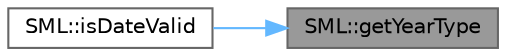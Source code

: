 digraph "SML::getYearType"
{
 // LATEX_PDF_SIZE
  bgcolor="transparent";
  edge [fontname=Helvetica,fontsize=10,labelfontname=Helvetica,labelfontsize=10];
  node [fontname=Helvetica,fontsize=10,shape=box,height=0.2,width=0.4];
  rankdir="RL";
  Node1 [id="Node000001",label="SML::getYearType",height=0.2,width=0.4,color="gray40", fillcolor="grey60", style="filled", fontcolor="black",tooltip="Get year type."];
  Node1 -> Node2 [id="edge1_Node000001_Node000002",dir="back",color="steelblue1",style="solid",tooltip=" "];
  Node2 [id="Node000002",label="SML::isDateValid",height=0.2,width=0.4,color="grey40", fillcolor="white", style="filled",URL="$group___s_m_l.html#ga2357ec1eaccfe9d85cf981f16a4e5e4e",tooltip="Validate date."];
}
